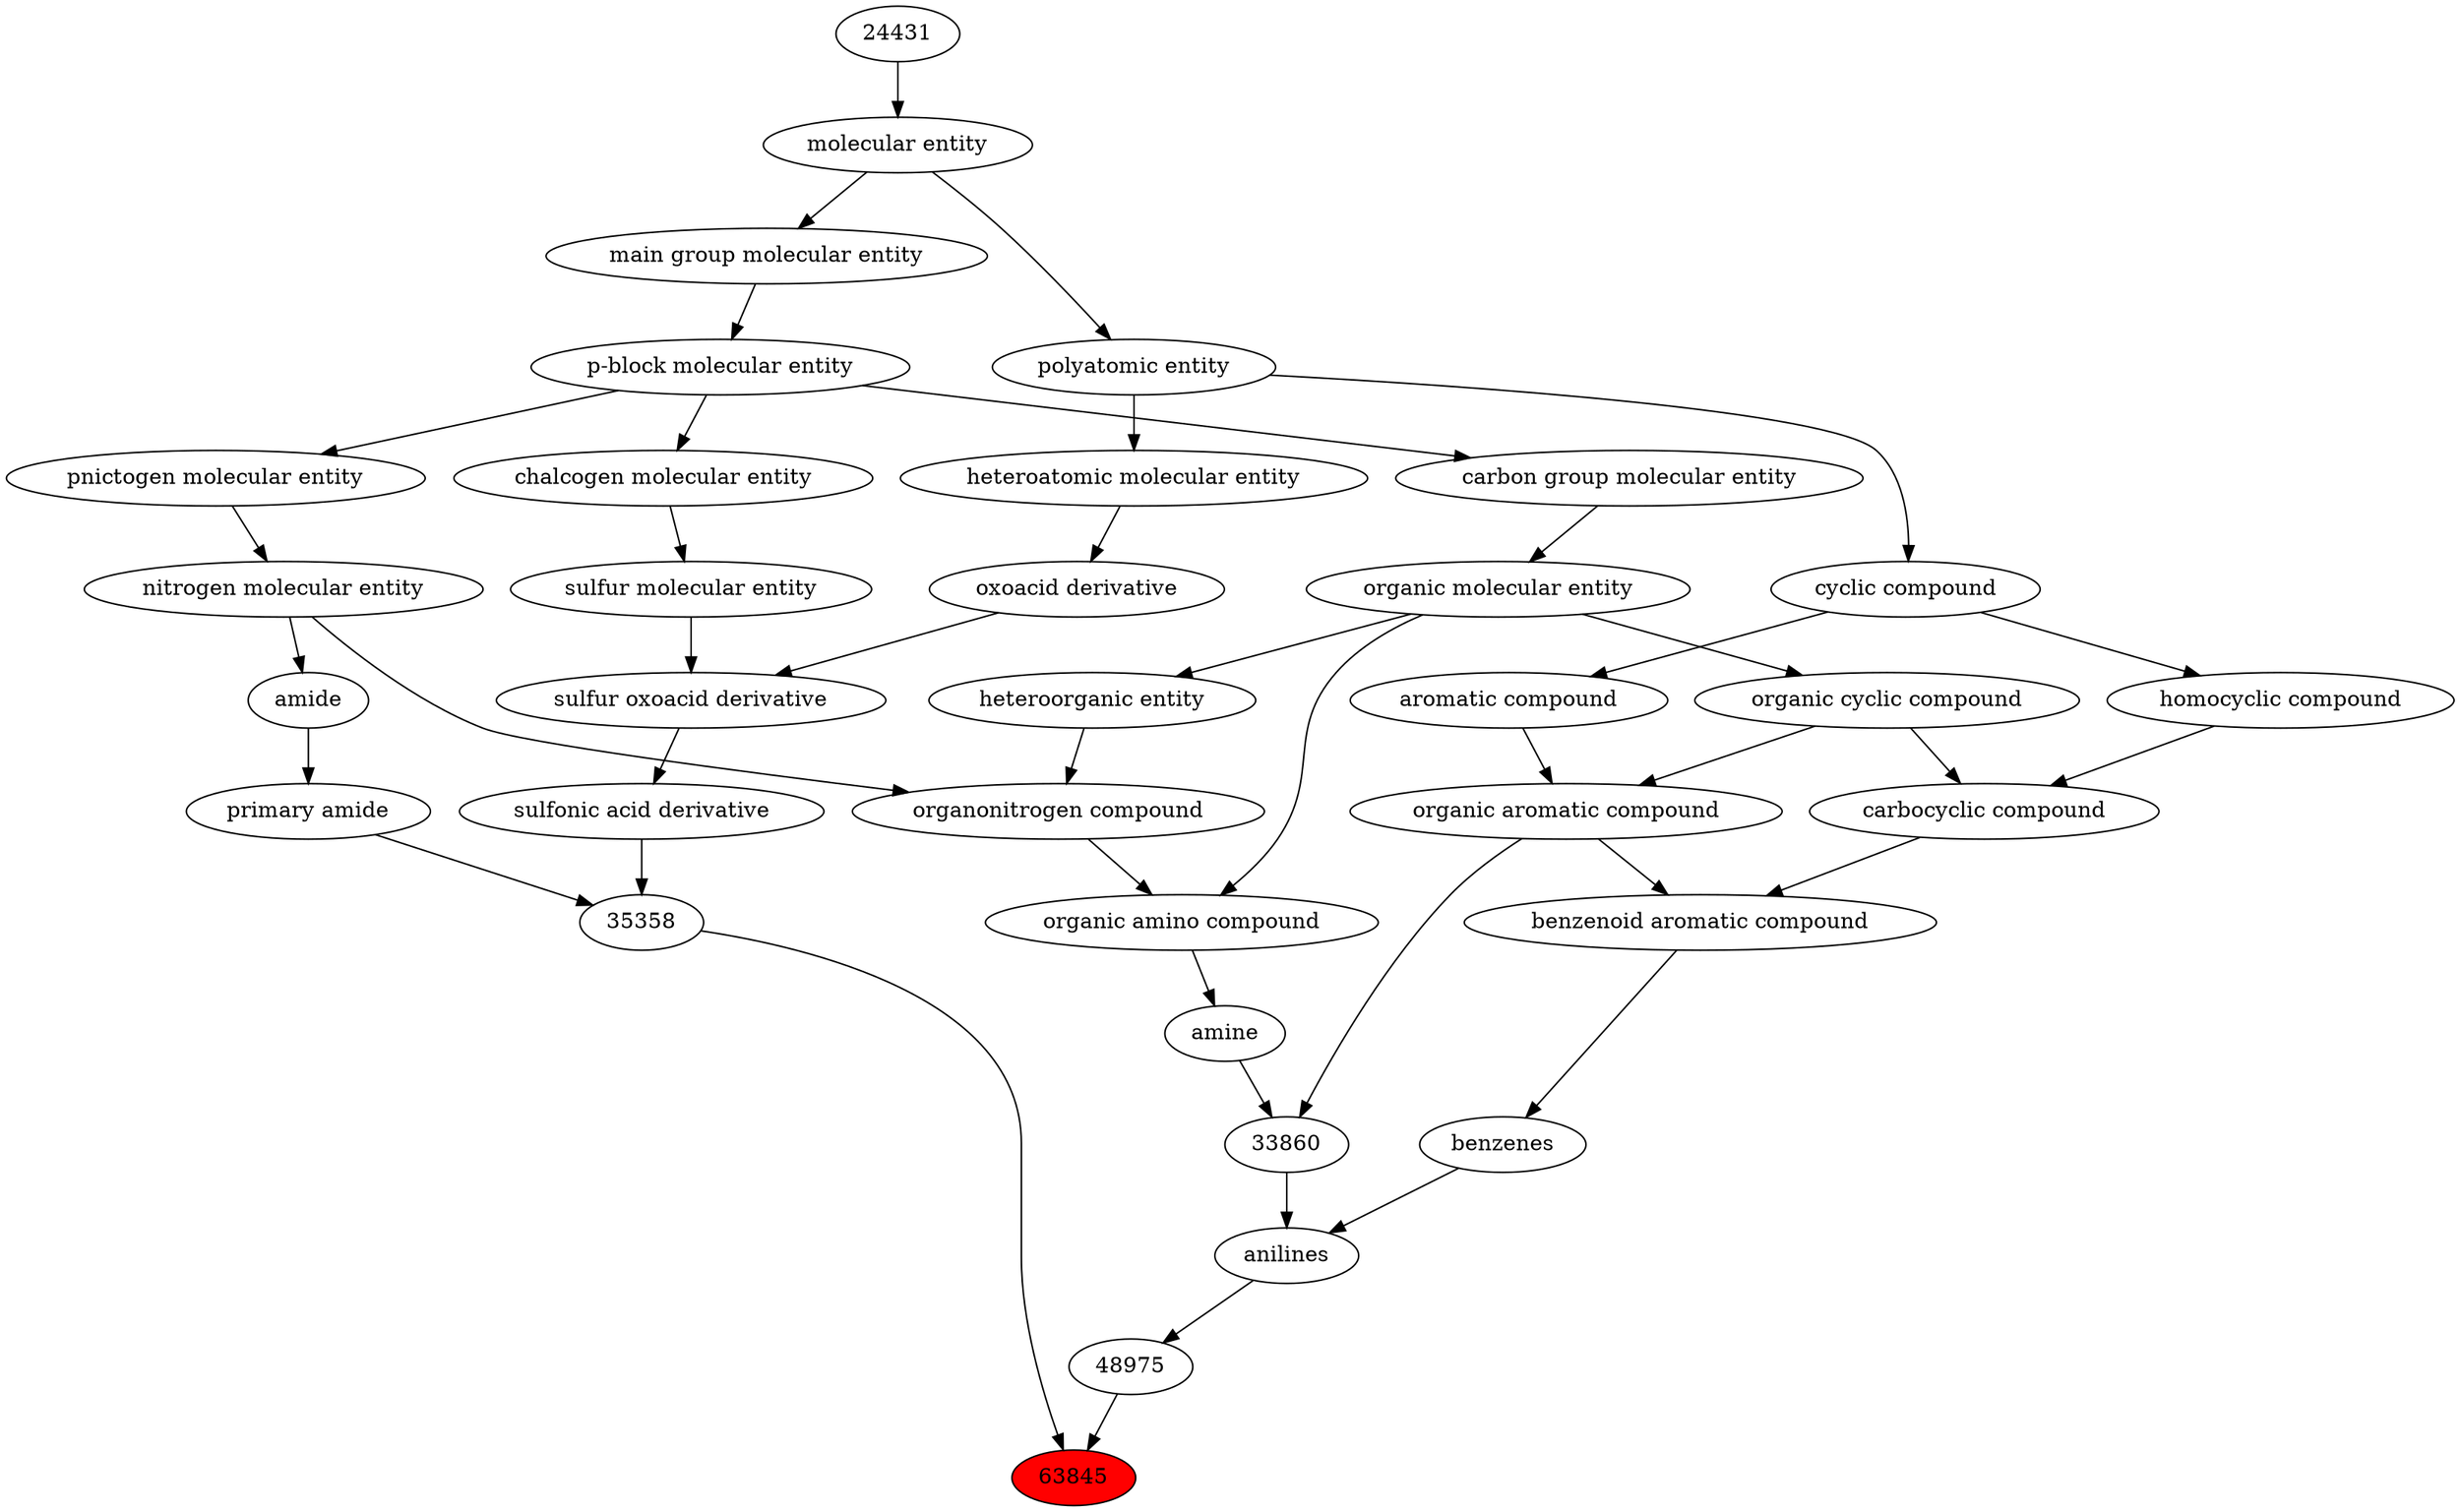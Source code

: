 digraph tree{ 
63845 [label="63845" fillcolor=red style=filled]
48975 -> 63845
35358 -> 63845
48975 [label="48975"]
22562 -> 48975
35358 [label="35358"]
33552 -> 35358
33256 -> 35358
22562 [label="anilines"]
22712 -> 22562
33860 -> 22562
33552 [label="sulfonic acid derivative"]
33424 -> 33552
33256 [label="primary amide"]
32988 -> 33256
22712 [label="benzenes"]
33836 -> 22712
33860 [label="33860"]
33659 -> 33860
32952 -> 33860
33424 [label="sulfur oxoacid derivative"]
33241 -> 33424
26835 -> 33424
32988 [label="amide"]
51143 -> 32988
33836 [label="benzenoid aromatic compound"]
33659 -> 33836
33598 -> 33836
33659 [label="organic aromatic compound"]
33832 -> 33659
33655 -> 33659
32952 [label="amine"]
50047 -> 32952
33241 [label="oxoacid derivative"]
37577 -> 33241
26835 [label="sulfur molecular entity"]
33304 -> 26835
51143 [label="nitrogen molecular entity"]
33302 -> 51143
33598 [label="carbocyclic compound"]
33832 -> 33598
33597 -> 33598
33832 [label="organic cyclic compound"]
50860 -> 33832
33655 [label="aromatic compound"]
33595 -> 33655
50047 [label="organic amino compound"]
50860 -> 50047
35352 -> 50047
37577 [label="heteroatomic molecular entity"]
36357 -> 37577
33304 [label="chalcogen molecular entity"]
33675 -> 33304
33302 [label="pnictogen molecular entity"]
33675 -> 33302
33597 [label="homocyclic compound"]
33595 -> 33597
50860 [label="organic molecular entity"]
33582 -> 50860
33595 [label="cyclic compound"]
36357 -> 33595
35352 [label="organonitrogen compound"]
51143 -> 35352
33285 -> 35352
36357 [label="polyatomic entity"]
23367 -> 36357
33675 [label="p-block molecular entity"]
33579 -> 33675
33582 [label="carbon group molecular entity"]
33675 -> 33582
33285 [label="heteroorganic entity"]
50860 -> 33285
23367 [label="molecular entity"]
24431 -> 23367
33579 [label="main group molecular entity"]
23367 -> 33579
24431 [label="24431"]
}